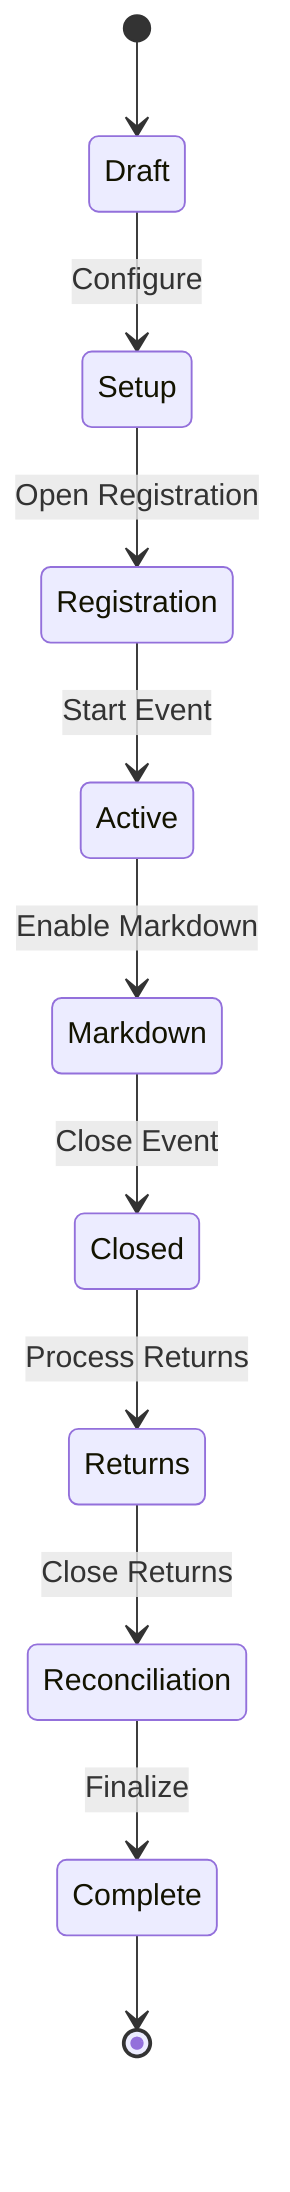 stateDiagram-v2
    [*] --> Draft
    Draft --> Setup: Configure
    Setup --> Registration: Open Registration
    Registration --> Active: Start Event
    Active --> Markdown: Enable Markdown
    Markdown --> Closed: Close Event
    Closed --> Returns: Process Returns
    Returns --> Reconciliation: Close Returns
    Reconciliation --> Complete: Finalize
    Complete --> [*]